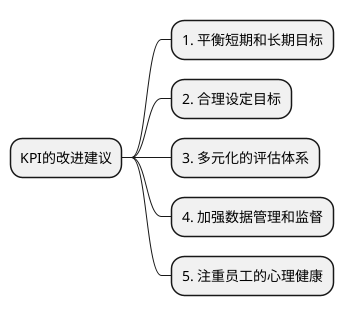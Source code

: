 
@startmindmap

++ KPI的改进建议
*** 1. 平衡短期和长期目标
*** 2. 合理设定目标
*** 3. 多元化的评估体系
*** 4. 加强数据管理和监督
*** 5. 注重员工的心理健康
@endmindmap